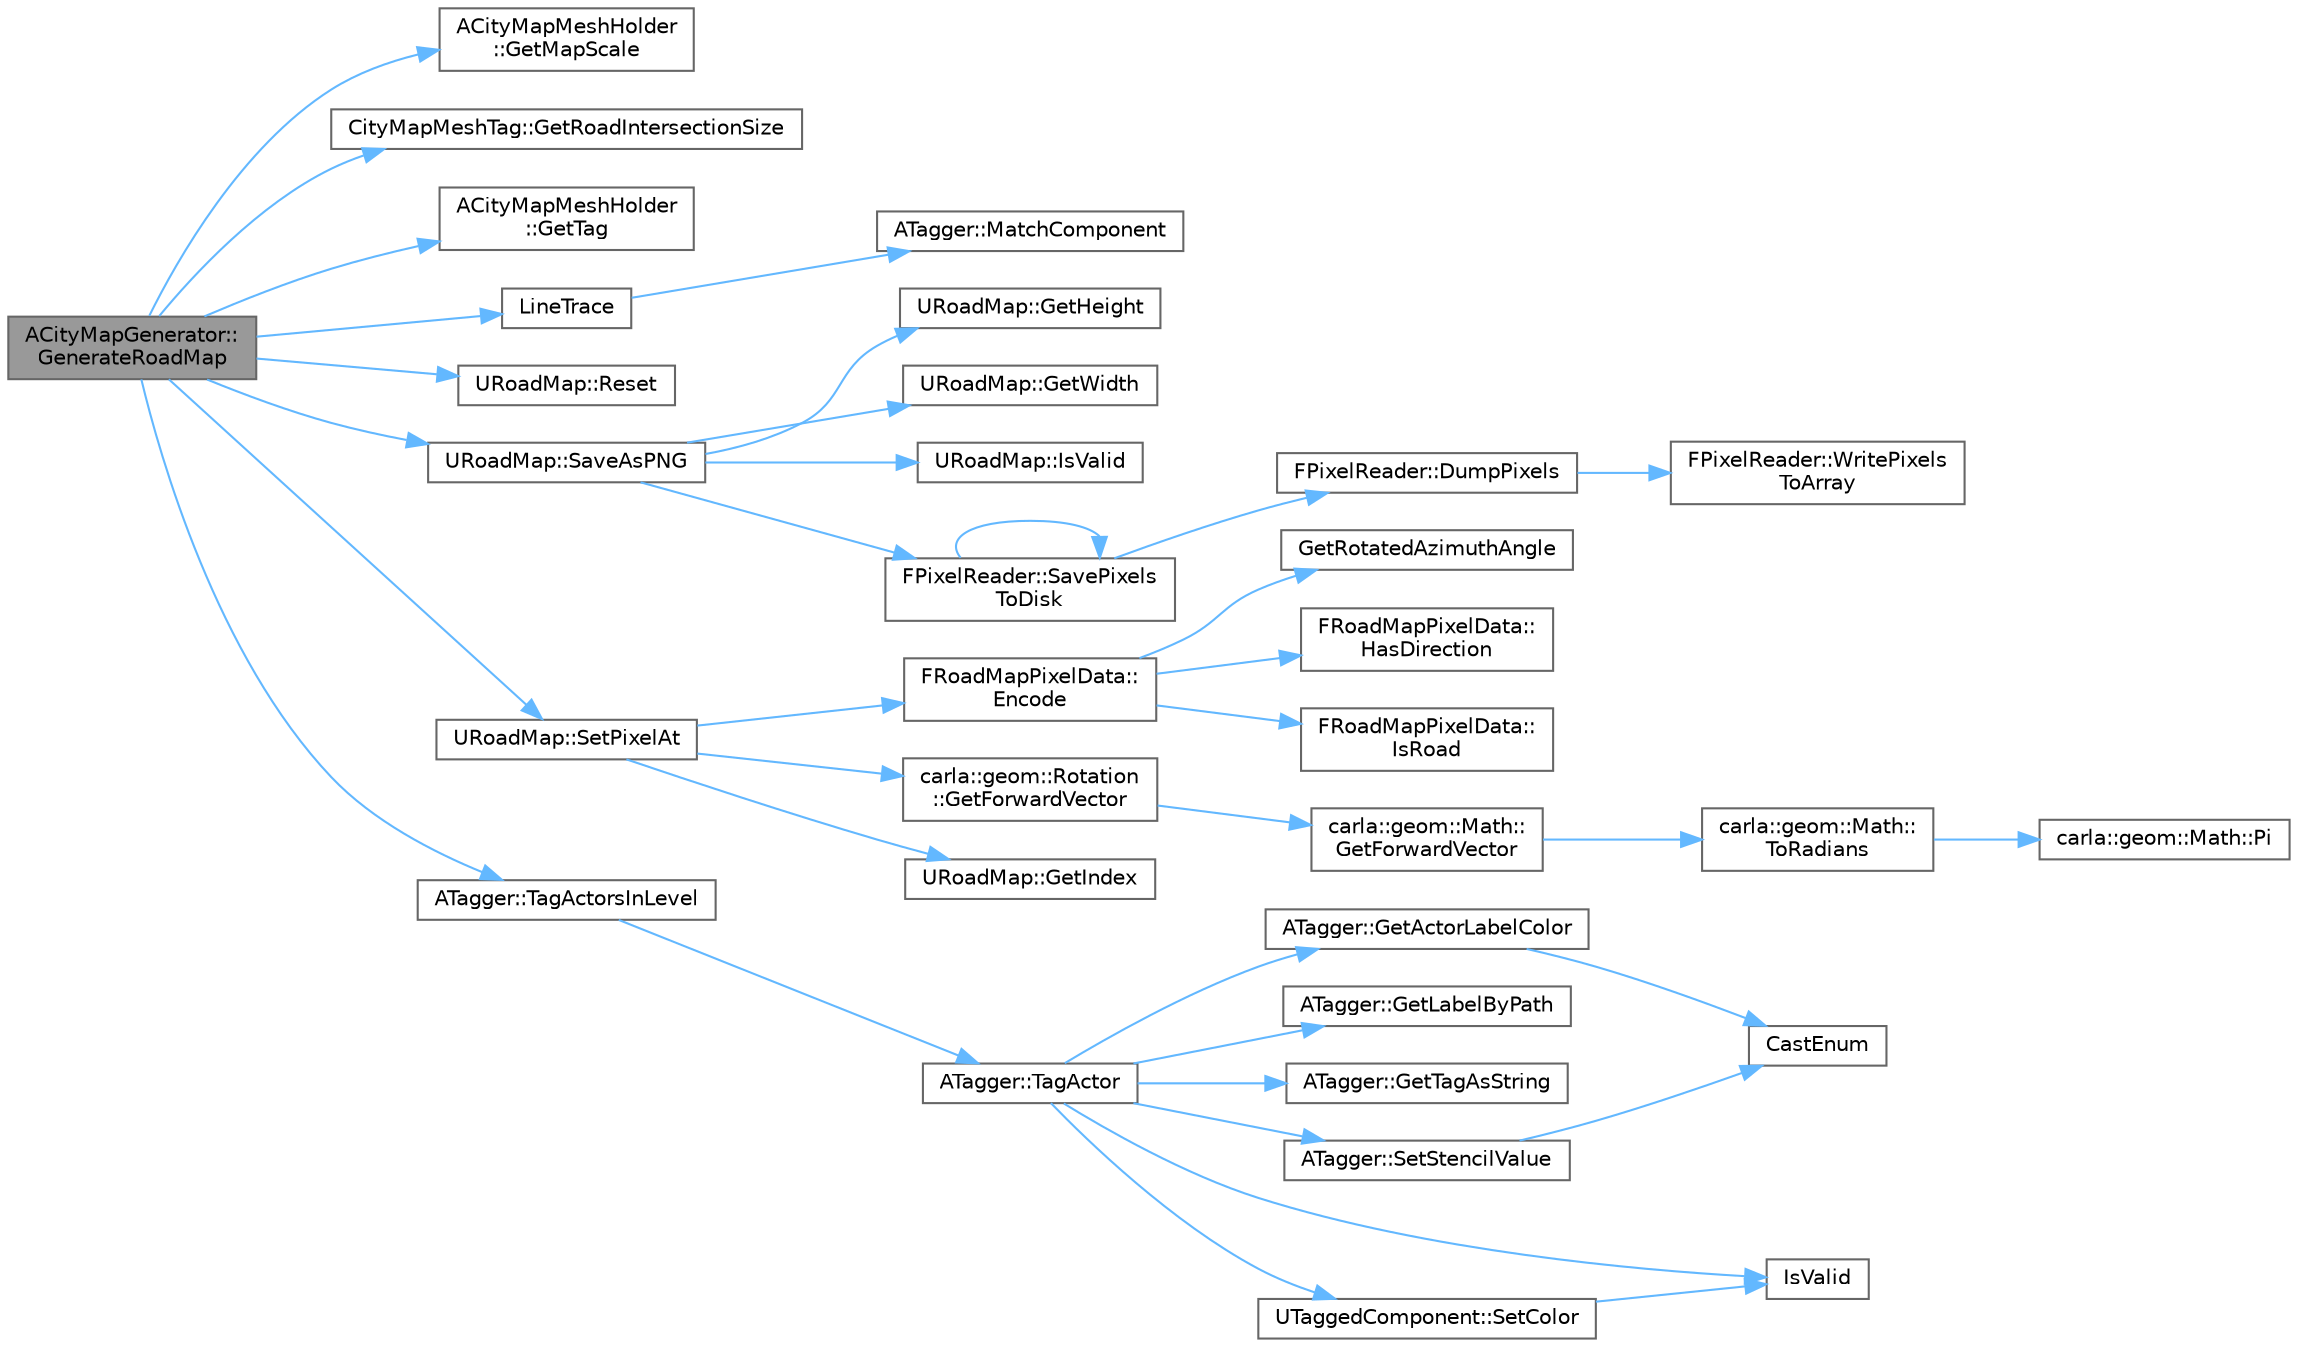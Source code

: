 digraph "ACityMapGenerator::GenerateRoadMap"
{
 // INTERACTIVE_SVG=YES
 // LATEX_PDF_SIZE
  bgcolor="transparent";
  edge [fontname=Helvetica,fontsize=10,labelfontname=Helvetica,labelfontsize=10];
  node [fontname=Helvetica,fontsize=10,shape=box,height=0.2,width=0.4];
  rankdir="LR";
  Node1 [id="Node000001",label="ACityMapGenerator::\lGenerateRoadMap",height=0.2,width=0.4,color="gray40", fillcolor="grey60", style="filled", fontcolor="black",tooltip="Generate the road map image and save to disk if requested."];
  Node1 -> Node2 [id="edge1_Node000001_Node000002",color="steelblue1",style="solid",tooltip=" "];
  Node2 [id="Node000002",label="ACityMapMeshHolder\l::GetMapScale",height=0.2,width=0.4,color="grey40", fillcolor="white", style="filled",URL="$da/d1a/classACityMapMeshHolder.html#ab58d75b5e6a67bb4042174256a4c5128",tooltip=" "];
  Node1 -> Node3 [id="edge2_Node000001_Node000003",color="steelblue1",style="solid",tooltip=" "];
  Node3 [id="Node000003",label="CityMapMeshTag::GetRoadIntersectionSize",height=0.2,width=0.4,color="grey40", fillcolor="white", style="filled",URL="$d6/d33/classCityMapMeshTag.html#ae546ef66912146409f0b1d176406aa7b",tooltip="Get the size in tiles of a road intersection side."];
  Node1 -> Node4 [id="edge3_Node000001_Node000004",color="steelblue1",style="solid",tooltip=" "];
  Node4 [id="Node000004",label="ACityMapMeshHolder\l::GetTag",height=0.2,width=0.4,color="grey40", fillcolor="white", style="filled",URL="$da/d1a/classACityMapMeshHolder.html#ac51e2220f2416299f49b17a106807254",tooltip="Return the tag corresponding to StaticMesh."];
  Node1 -> Node5 [id="edge4_Node000001_Node000005",color="steelblue1",style="solid",tooltip=" "];
  Node5 [id="Node000005",label="LineTrace",height=0.2,width=0.4,color="grey40", fillcolor="white", style="filled",URL="$d9/d8e/CityMapGenerator_8cpp.html#a193739b04edaead14e56871068ea0af3",tooltip=" "];
  Node5 -> Node6 [id="edge5_Node000005_Node000006",color="steelblue1",style="solid",tooltip=" "];
  Node6 [id="Node000006",label="ATagger::MatchComponent",height=0.2,width=0.4,color="grey40", fillcolor="white", style="filled",URL="$da/d86/classATagger.html#aa2c691267d7bedb210f4d0884a00d00c",tooltip="Return true if Component has been tagged with the given Tag."];
  Node1 -> Node7 [id="edge6_Node000001_Node000007",color="steelblue1",style="solid",tooltip=" "];
  Node7 [id="Node000007",label="URoadMap::Reset",height=0.2,width=0.4,color="grey40", fillcolor="white", style="filled",URL="$d5/db2/classURoadMap.html#a253822dc340f1a75a441b373e599f6bc",tooltip="Resets current map an initializes an empty map of the given size."];
  Node1 -> Node8 [id="edge7_Node000001_Node000008",color="steelblue1",style="solid",tooltip=" "];
  Node8 [id="Node000008",label="URoadMap::SaveAsPNG",height=0.2,width=0.4,color="grey40", fillcolor="white", style="filled",URL="$d5/db2/classURoadMap.html#aa47b13000945dfd3e81dd51a69eb2c67",tooltip="Save the current map as PNG with the pixel data encoded as color."];
  Node8 -> Node9 [id="edge8_Node000008_Node000009",color="steelblue1",style="solid",tooltip=" "];
  Node9 [id="Node000009",label="URoadMap::GetHeight",height=0.2,width=0.4,color="grey40", fillcolor="white", style="filled",URL="$d5/db2/classURoadMap.html#aa0d3000af01cde25fde6ba931a54f0c5",tooltip=" "];
  Node8 -> Node10 [id="edge9_Node000008_Node000010",color="steelblue1",style="solid",tooltip=" "];
  Node10 [id="Node000010",label="URoadMap::GetWidth",height=0.2,width=0.4,color="grey40", fillcolor="white", style="filled",URL="$d5/db2/classURoadMap.html#aa578c4ca2edaa3e4aa79969a948a3bc1",tooltip=" "];
  Node8 -> Node11 [id="edge10_Node000008_Node000011",color="steelblue1",style="solid",tooltip=" "];
  Node11 [id="Node000011",label="URoadMap::IsValid",height=0.2,width=0.4,color="grey40", fillcolor="white", style="filled",URL="$d5/db2/classURoadMap.html#a35fa959e7b508a718906b5137aa52f59",tooltip=" "];
  Node8 -> Node12 [id="edge11_Node000008_Node000012",color="steelblue1",style="solid",tooltip=" "];
  Node12 [id="Node000012",label="FPixelReader::SavePixels\lToDisk",height=0.2,width=0.4,color="grey40", fillcolor="white", style="filled",URL="$dd/d11/classFPixelReader.html#ada445b4ee415b134a18c03429139352b",tooltip="Asynchronously save the pixels in RenderTarget to disk."];
  Node12 -> Node13 [id="edge12_Node000012_Node000013",color="steelblue1",style="solid",tooltip=" "];
  Node13 [id="Node000013",label="FPixelReader::DumpPixels",height=0.2,width=0.4,color="grey40", fillcolor="white", style="filled",URL="$dd/d11/classFPixelReader.html#aafcd002853bb8dff7881ae341474d9a2",tooltip="Dump the pixels in RenderTarget."];
  Node13 -> Node14 [id="edge13_Node000013_Node000014",color="steelblue1",style="solid",tooltip=" "];
  Node14 [id="Node000014",label="FPixelReader::WritePixels\lToArray",height=0.2,width=0.4,color="grey40", fillcolor="white", style="filled",URL="$dd/d11/classFPixelReader.html#a7b7dcebd2d155ed24686e65d0c420c7e",tooltip="Copy the pixels in RenderTarget into BitMap."];
  Node12 -> Node12 [id="edge14_Node000012_Node000012",color="steelblue1",style="solid",tooltip=" "];
  Node1 -> Node15 [id="edge15_Node000001_Node000015",color="steelblue1",style="solid",tooltip=" "];
  Node15 [id="Node000015",label="URoadMap::SetPixelAt",height=0.2,width=0.4,color="grey40", fillcolor="white", style="filled",URL="$d5/db2/classURoadMap.html#a4d82906248621ab21ccaeff669ebfdab",tooltip=" "];
  Node15 -> Node16 [id="edge16_Node000015_Node000016",color="steelblue1",style="solid",tooltip=" "];
  Node16 [id="Node000016",label="FRoadMapPixelData::\lEncode",height=0.2,width=0.4,color="grey40", fillcolor="white", style="filled",URL="$d9/d74/structFRoadMapPixelData.html#a9d463fa41ea9ba6c7657499a5e56e2ee",tooltip=" "];
  Node16 -> Node17 [id="edge17_Node000016_Node000017",color="steelblue1",style="solid",tooltip=" "];
  Node17 [id="Node000017",label="GetRotatedAzimuthAngle",height=0.2,width=0.4,color="grey40", fillcolor="white", style="filled",URL="$d2/de5/RoadMap_8cpp.html#a3de92448513538942b780f5eee1eb26f",tooltip=" "];
  Node16 -> Node18 [id="edge18_Node000016_Node000018",color="steelblue1",style="solid",tooltip=" "];
  Node18 [id="Node000018",label="FRoadMapPixelData::\lHasDirection",height=0.2,width=0.4,color="grey40", fillcolor="white", style="filled",URL="$d9/d74/structFRoadMapPixelData.html#a459ad7b2bb32fbd2bd19658363ff3efc",tooltip="Whether this pixel has a direction defined (e.g."];
  Node16 -> Node19 [id="edge19_Node000016_Node000019",color="steelblue1",style="solid",tooltip=" "];
  Node19 [id="Node000019",label="FRoadMapPixelData::\lIsRoad",height=0.2,width=0.4,color="grey40", fillcolor="white", style="filled",URL="$d9/d74/structFRoadMapPixelData.html#ab1de611abe87fdf3a01824052cf28328",tooltip="Whether this pixel lies in-road."];
  Node15 -> Node20 [id="edge20_Node000015_Node000020",color="steelblue1",style="solid",tooltip=" "];
  Node20 [id="Node000020",label="carla::geom::Rotation\l::GetForwardVector",height=0.2,width=0.4,color="grey40", fillcolor="white", style="filled",URL="$d8/dba/classcarla_1_1geom_1_1Rotation.html#af3b9aeecb1d8a5a29aac264ea2b780dc",tooltip=" "];
  Node20 -> Node21 [id="edge21_Node000020_Node000021",color="steelblue1",style="solid",tooltip=" "];
  Node21 [id="Node000021",label="carla::geom::Math::\lGetForwardVector",height=0.2,width=0.4,color="grey40", fillcolor="white", style="filled",URL="$d0/dea/classcarla_1_1geom_1_1Math.html#aafbb2dc8a60aa6e86cc7fe1ad2872beb",tooltip="Compute the unit vector pointing towards the X-axis of rotation."];
  Node21 -> Node22 [id="edge22_Node000021_Node000022",color="steelblue1",style="solid",tooltip=" "];
  Node22 [id="Node000022",label="carla::geom::Math::\lToRadians",height=0.2,width=0.4,color="grey40", fillcolor="white", style="filled",URL="$d0/dea/classcarla_1_1geom_1_1Math.html#a2bd79912876dfbab9354c0bb841320e4",tooltip=" "];
  Node22 -> Node23 [id="edge23_Node000022_Node000023",color="steelblue1",style="solid",tooltip=" "];
  Node23 [id="Node000023",label="carla::geom::Math::Pi",height=0.2,width=0.4,color="grey40", fillcolor="white", style="filled",URL="$d0/dea/classcarla_1_1geom_1_1Math.html#abb591fc2a3085df22fc224a9d77cef11",tooltip=" "];
  Node15 -> Node24 [id="edge24_Node000015_Node000024",color="steelblue1",style="solid",tooltip=" "];
  Node24 [id="Node000024",label="URoadMap::GetIndex",height=0.2,width=0.4,color="grey40", fillcolor="white", style="filled",URL="$d5/db2/classURoadMap.html#a250b1af8dd299a4191239ecfa1404660",tooltip=" "];
  Node1 -> Node25 [id="edge25_Node000001_Node000025",color="steelblue1",style="solid",tooltip=" "];
  Node25 [id="Node000025",label="ATagger::TagActorsInLevel",height=0.2,width=0.4,color="grey40", fillcolor="white", style="filled",URL="$da/d86/classATagger.html#ad1bff091221672f7af2ba6c02fb99f75",tooltip="Set the tag of every actor in level."];
  Node25 -> Node26 [id="edge26_Node000025_Node000026",color="steelblue1",style="solid",tooltip=" "];
  Node26 [id="Node000026",label="ATagger::TagActor",height=0.2,width=0.4,color="grey40", fillcolor="white", style="filled",URL="$da/d86/classATagger.html#ad0a7c11b5b6a58abecd4a7b5587eeb6a",tooltip="Set the tag of an actor."];
  Node26 -> Node27 [id="edge27_Node000026_Node000027",color="steelblue1",style="solid",tooltip=" "];
  Node27 [id="Node000027",label="ATagger::GetActorLabelColor",height=0.2,width=0.4,color="grey40", fillcolor="white", style="filled",URL="$da/d86/classATagger.html#ad30a07f35f3db9d174589bb8abddd11f",tooltip="获得实例分割中参与者所标注的颜色"];
  Node27 -> Node28 [id="edge28_Node000027_Node000028",color="steelblue1",style="solid",tooltip=" "];
  Node28 [id="Node000028",label="CastEnum",height=0.2,width=0.4,color="grey40", fillcolor="white", style="filled",URL="$d2/d35/Tagger_8cpp.html#a71868d020d0298e901136dde7c5a62a5",tooltip=" "];
  Node26 -> Node29 [id="edge29_Node000026_Node000029",color="steelblue1",style="solid",tooltip=" "];
  Node29 [id="Node000029",label="ATagger::GetLabelByPath",height=0.2,width=0.4,color="grey40", fillcolor="white", style="filled",URL="$da/d86/classATagger.html#aad05d5a21390b4353006636903dcde06",tooltip="Method that computes the label corresponding to an specific object using the folder path in which it ..."];
  Node26 -> Node30 [id="edge30_Node000026_Node000030",color="steelblue1",style="solid",tooltip=" "];
  Node30 [id="Node000030",label="ATagger::GetTagAsString",height=0.2,width=0.4,color="grey40", fillcolor="white", style="filled",URL="$da/d86/classATagger.html#a2b8ab63680928bbd944deecb7e87ec23",tooltip="Retrieve the tags of an already tagged actor."];
  Node26 -> Node31 [id="edge31_Node000026_Node000031",color="steelblue1",style="solid",tooltip=" "];
  Node31 [id="Node000031",label="IsValid",height=0.2,width=0.4,color="grey40", fillcolor="white", style="filled",URL="$d2/d40/TrafficLightBase_8cpp.html#a1459952e95242b0c926376d0bb4692b8",tooltip=" "];
  Node26 -> Node32 [id="edge32_Node000026_Node000032",color="steelblue1",style="solid",tooltip=" "];
  Node32 [id="Node000032",label="UTaggedComponent::SetColor",height=0.2,width=0.4,color="grey40", fillcolor="white", style="filled",URL="$d8/d9f/classUTaggedComponent.html#a996f100e6eead478883b85cbb1d54569",tooltip=" "];
  Node32 -> Node31 [id="edge33_Node000032_Node000031",color="steelblue1",style="solid",tooltip=" "];
  Node26 -> Node33 [id="edge34_Node000026_Node000033",color="steelblue1",style="solid",tooltip=" "];
  Node33 [id="Node000033",label="ATagger::SetStencilValue",height=0.2,width=0.4,color="grey40", fillcolor="white", style="filled",URL="$da/d86/classATagger.html#ac21f239b285add6402af8245dc2f53cd",tooltip=" "];
  Node33 -> Node28 [id="edge35_Node000033_Node000028",color="steelblue1",style="solid",tooltip=" "];
}
